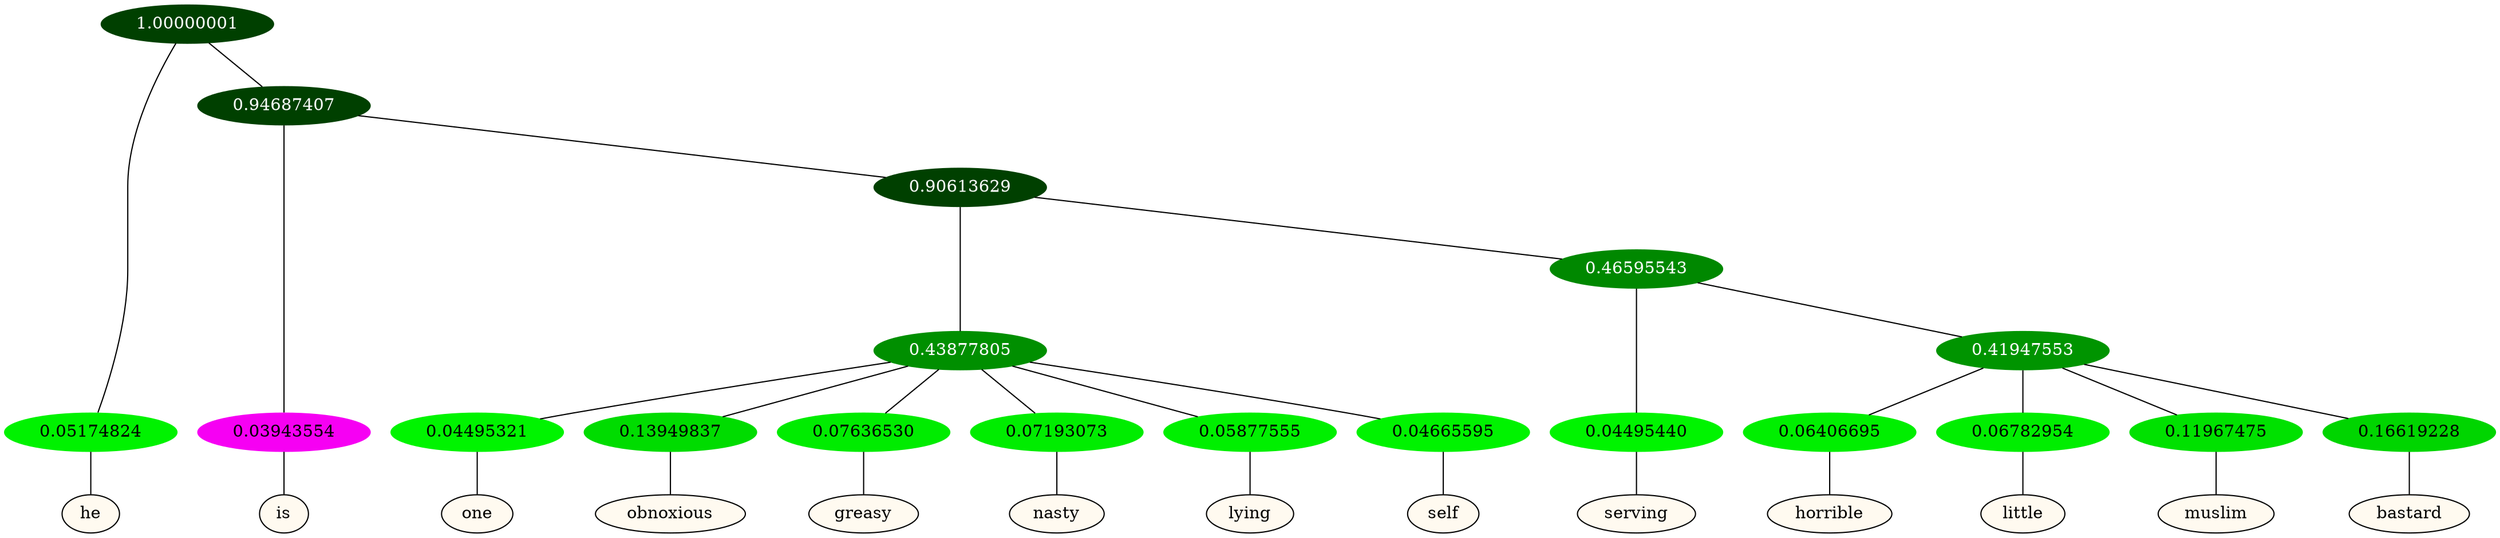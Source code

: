 graph {
	node [format=png height=0.15 nodesep=0.001 ordering=out overlap=prism overlap_scaling=0.01 ranksep=0.001 ratio=0.2 style=filled width=0.15]
	{
		rank=same
		a_w_1 [label=he color=black fillcolor=floralwhite style="filled,solid"]
		a_w_3 [label=is color=black fillcolor=floralwhite style="filled,solid"]
		a_w_7 [label=one color=black fillcolor=floralwhite style="filled,solid"]
		a_w_8 [label=obnoxious color=black fillcolor=floralwhite style="filled,solid"]
		a_w_9 [label=greasy color=black fillcolor=floralwhite style="filled,solid"]
		a_w_10 [label=nasty color=black fillcolor=floralwhite style="filled,solid"]
		a_w_11 [label=lying color=black fillcolor=floralwhite style="filled,solid"]
		a_w_12 [label=self color=black fillcolor=floralwhite style="filled,solid"]
		a_w_13 [label=serving color=black fillcolor=floralwhite style="filled,solid"]
		a_w_15 [label=horrible color=black fillcolor=floralwhite style="filled,solid"]
		a_w_16 [label=little color=black fillcolor=floralwhite style="filled,solid"]
		a_w_17 [label=muslim color=black fillcolor=floralwhite style="filled,solid"]
		a_w_18 [label=bastard color=black fillcolor=floralwhite style="filled,solid"]
	}
	a_n_1 -- a_w_1
	a_n_3 -- a_w_3
	a_n_7 -- a_w_7
	a_n_8 -- a_w_8
	a_n_9 -- a_w_9
	a_n_10 -- a_w_10
	a_n_11 -- a_w_11
	a_n_12 -- a_w_12
	a_n_13 -- a_w_13
	a_n_15 -- a_w_15
	a_n_16 -- a_w_16
	a_n_17 -- a_w_17
	a_n_18 -- a_w_18
	{
		rank=same
		a_n_1 [label=0.05174824 color="0.334 1.000 0.948" fontcolor=black]
		a_n_3 [label=0.03943554 color="0.835 1.000 0.961" fontcolor=black]
		a_n_7 [label=0.04495321 color="0.334 1.000 0.955" fontcolor=black]
		a_n_8 [label=0.13949837 color="0.334 1.000 0.861" fontcolor=black]
		a_n_9 [label=0.07636530 color="0.334 1.000 0.924" fontcolor=black]
		a_n_10 [label=0.07193073 color="0.334 1.000 0.928" fontcolor=black]
		a_n_11 [label=0.05877555 color="0.334 1.000 0.941" fontcolor=black]
		a_n_12 [label=0.04665595 color="0.334 1.000 0.953" fontcolor=black]
		a_n_13 [label=0.04495440 color="0.334 1.000 0.955" fontcolor=black]
		a_n_15 [label=0.06406695 color="0.334 1.000 0.936" fontcolor=black]
		a_n_16 [label=0.06782954 color="0.334 1.000 0.932" fontcolor=black]
		a_n_17 [label=0.11967475 color="0.334 1.000 0.880" fontcolor=black]
		a_n_18 [label=0.16619228 color="0.334 1.000 0.834" fontcolor=black]
	}
	a_n_0 [label=1.00000001 color="0.334 1.000 0.250" fontcolor=grey99]
	a_n_0 -- a_n_1
	a_n_2 [label=0.94687407 color="0.334 1.000 0.250" fontcolor=grey99]
	a_n_0 -- a_n_2
	a_n_2 -- a_n_3
	a_n_4 [label=0.90613629 color="0.334 1.000 0.250" fontcolor=grey99]
	a_n_2 -- a_n_4
	a_n_5 [label=0.43877805 color="0.334 1.000 0.561" fontcolor=grey99]
	a_n_4 -- a_n_5
	a_n_6 [label=0.46595543 color="0.334 1.000 0.534" fontcolor=grey99]
	a_n_4 -- a_n_6
	a_n_5 -- a_n_7
	a_n_5 -- a_n_8
	a_n_5 -- a_n_9
	a_n_5 -- a_n_10
	a_n_5 -- a_n_11
	a_n_5 -- a_n_12
	a_n_6 -- a_n_13
	a_n_14 [label=0.41947553 color="0.334 1.000 0.581" fontcolor=grey99]
	a_n_6 -- a_n_14
	a_n_14 -- a_n_15
	a_n_14 -- a_n_16
	a_n_14 -- a_n_17
	a_n_14 -- a_n_18
}
